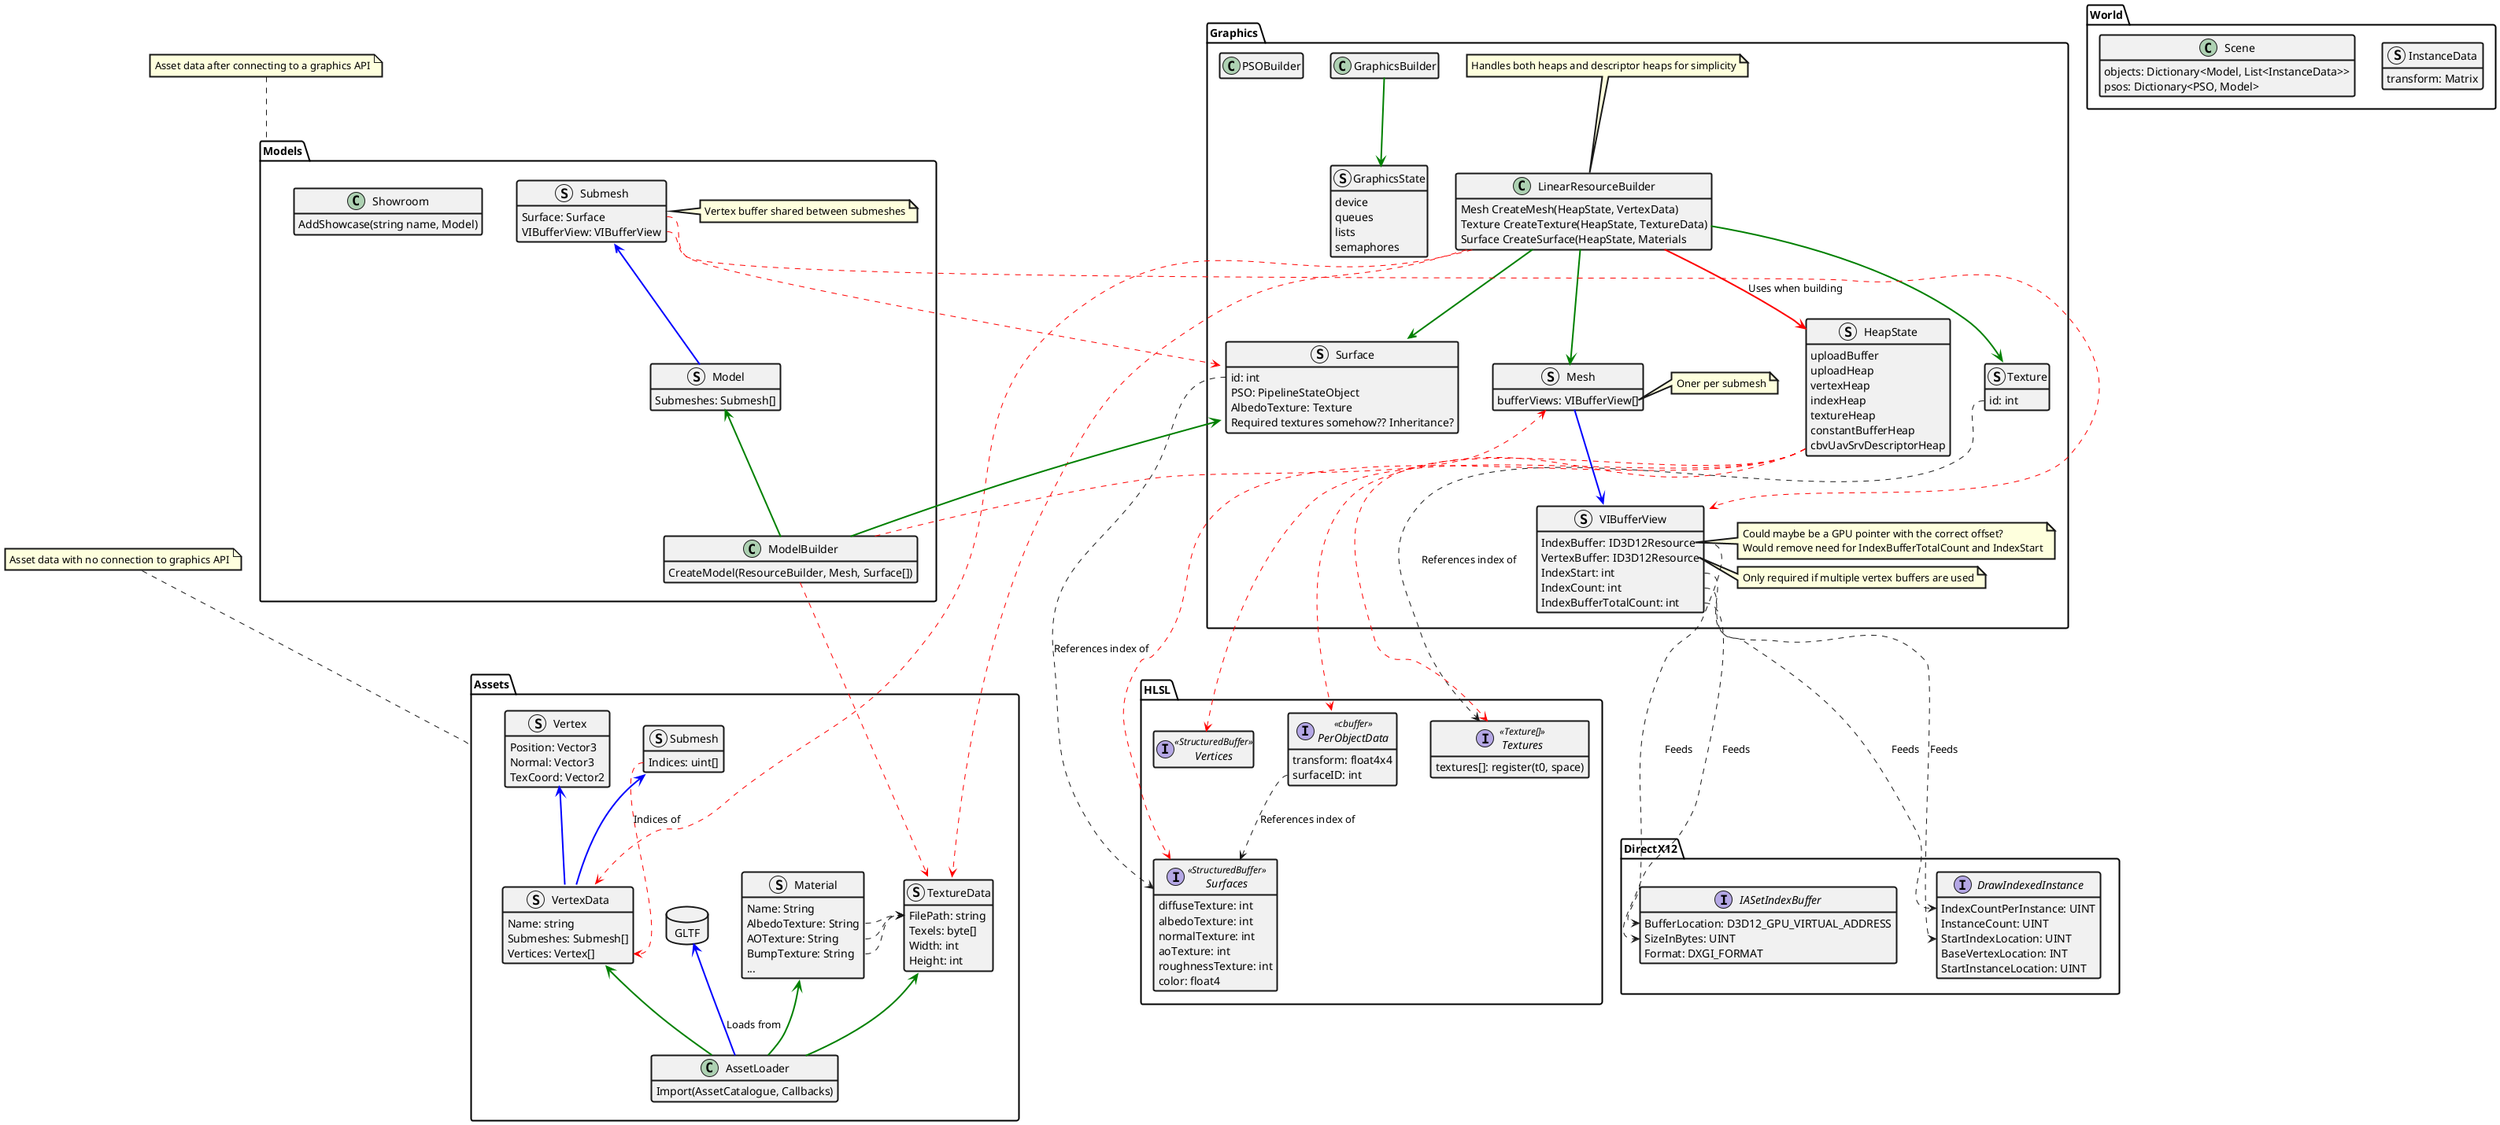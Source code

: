 @startuml Architecture

allowmixing

'skinparam Linetype ortho
'skinparam Linetype polyline
hide empty members

<style>
    LineThickness 2
}
</style>

package DirectX12 {
    interface "DrawIndexedInstance" {
        IndexCountPerInstance: UINT
        InstanceCount: UINT
        StartIndexLocation: UINT
        BaseVertexLocation: INT
        StartInstanceLocation: UINT
    }
    interface "IASetIndexBuffer" {
        BufferLocation: D3D12_GPU_VIRTUAL_ADDRESS
        SizeInBytes: UINT
        Format: DXGI_FORMAT
    }
}

package "Assets" {
    struct Vertex {
        Position: Vector3
        Normal: Vector3
        TexCoord: Vector2
    }
    struct Submesh {
        Indices: uint[]
    }
    struct VertexData {
        Name: string
        Submeshes: Submesh[]
        Vertices: Vertex[]
    }
    struct TextureData {
        FilePath: string
        Texels: byte[]
        Width: int
        Height: int
    }
    struct Material {
        Name: String
        AlbedoTexture: String
        AOTexture: String
        BumpTexture: String
        ...
    }
    Material::AlbedoTexture .> TextureData::FilePath
    Material::AOTexture .> TextureData::FilePath
    Material::BumpTexture .> TextureData::FilePath

    database GLTF
    class AssetLoader {
        Import(AssetCatalogue, Callbacks)
    }
    ' class AssetCatalogue {
    '     AddVertexData(VertexData)
    '     AddTextureData(TextureData)
    '     AddMaterial(Material)
    '     AddDefaultMeshMaterial(VertexData, Material) ??
    '     GetX(string name)
    ' }
    ' note top of AssetCatalogue: Add-functions require names for objects
    ' note right of AssetCatalogue::AddDefaultMeshMaterial
    '     Files usually pair meshes and materials
    ' end note

    ' Meshes
    VertexData -[#blue]u-> Submesh
    VertexData -[#blue]u-> Vertex
    Submesh::Indices .[#red].> VertexData::Vertices: Indices of

    ' Textures
    ' TODO: Strings as identifiers?
    ' Material::TextureData .[#red].> TextureData

    AssetLoader -[#blue]u-> GLTF: Loads from
    AssetLoader -[#green]u-> VertexData
    AssetLoader -[#green]u-> Material
    AssetLoader -[#green]u-> TextureData
    ' AssetLoader::Import "Stores instances in" .[#red]r.> AssetCatalogue
}
note top of Assets: Asset data with no connection to graphics API

package HLSL {
    interface Surfaces <<StructuredBuffer>> {
        diffuseTexture: int
        albedoTexture: int
        normalTexture: int
        aoTexture: int
        roughnessTexture: int
        color: float4
    }

    interface Textures <<Texture[]>> {
        textures[]: register(t0, space)
    }

    interface Vertices <<StructuredBuffer>> {
    }

    interface PerObjectData <<cbuffer>> {
        transform: float4x4
        surfaceID: int
    }

    PerObjectData::surfaceID ..> Surfaces: References index of
}

package Graphics {
    struct HeapState {
        uploadBuffer
        uploadHeap
        vertexHeap
        indexHeap
        textureHeap
        constantBufferHeap
        cbvUavSrvDescriptorHeap
    }

    struct VIBufferView {
        IndexBuffer: ID3D12Resource
        VertexBuffer: ID3D12Resource
        IndexStart: int
        IndexCount: int
        IndexBufferTotalCount: int
    }
    note right of VIBufferView::IndexBuffer
        Could maybe be a GPU pointer with the correct offset?
        Would remove need for IndexBufferTotalCount and IndexStart
    end note
    note right of VIBufferView::VertexBuffer
        Only required if multiple vertex buffers are used
    end note

    VIBufferView::IndexCount ...> DrawIndexedInstance::IndexCountPerInstance: Feeds
    VIBufferView::IndexStart ...> DrawIndexedInstance::StartIndexLocation: Feeds
    VIBufferView::IndexBufferTotalCount ...> IASetIndexBuffer::SizeInBytes: Feeds
    VIBufferView::IndexBuffer ...> IASetIndexBuffer::BufferLocation: Feeds

    struct Mesh {
        bufferViews: VIBufferView[]
    }
    note right of Mesh::bufferViews
        Oner per submesh
    end note
    Mesh -[#blue]-> VIBufferView

    struct Texture {
        id: int
    }
    Texture::id ..> HLSL.Textures: References index of

    struct Surface {
        id: int
        PSO: PipelineStateObject
        AlbedoTexture: Texture
        Required textures somehow?? Inheritance?
    }
    Surface::id ..> HLSL.Surfaces: References index of

    class LinearResourceBuilder {
        Mesh CreateMesh(HeapState, VertexData)
        Texture CreateTexture(HeapState, TextureData)
        Surface CreateSurface(HeapState, Materials
    }
    note top of LinearResourceBuilder: Handles both heaps and descriptor heaps for simplicity

    LinearResourceBuilder -[#red]-> HeapState: Uses when building
    LinearResourceBuilder -[#green]-> Texture
    LinearResourceBuilder -[#green]-> Surface
    LinearResourceBuilder -[#green]-> Mesh
    LinearResourceBuilder .[#red].> VertexData
    LinearResourceBuilder .[#red].> TextureData

    struct GraphicsState {
        device
        queues
        lists
        semaphores
    }
    class GraphicsBuilder {
    }
    GraphicsBuilder -[#green]-> GraphicsState

    class PSOBuilder {

    }
}

HeapState .[#red]..> HLSL.Vertices
HeapState .[#red]..> HLSL.Textures
HeapState .[#red]..> HLSL.Surfaces
HeapState .[#red]..> HLSL.PerObjectData

package "Models" {
    struct Submesh {
        Surface: Surface
        VIBufferView: VIBufferView
    }
    note right of Submesh: Vertex buffer shared between submeshes
    struct Model {
        Submeshes: Submesh[]
    }
    class ModelBuilder {
        CreateModel(ResourceBuilder, Mesh, Surface[])
    }
    class Showroom {
        AddShowcase(string name, Model)
    }

    Model -[#blue]u-> Submesh

    ModelBuilder -[#green]u-> Model
    ModelBuilder -[#green]u-> Surface
    ' ModelBuilder::CreateModel "Stores instances in" .[#red]r.> Showroom

    Submesh::Surface .[#red].> Surface
    Submesh::VIBufferView .[#red].> VIBufferView
}
note top of Models: Asset data after connecting to a graphics API

Models.ModelBuilder .[#red].-> Assets.TextureData
Models.ModelBuilder .[#red].-> Graphics.Mesh

package "World" {
    struct InstanceData {
        transform: Matrix
    }

    class Scene {
        objects: Dictionary<Model, List<InstanceData>>
        psos: Dictionary<PSO, Model>
    }
}

@enduml
